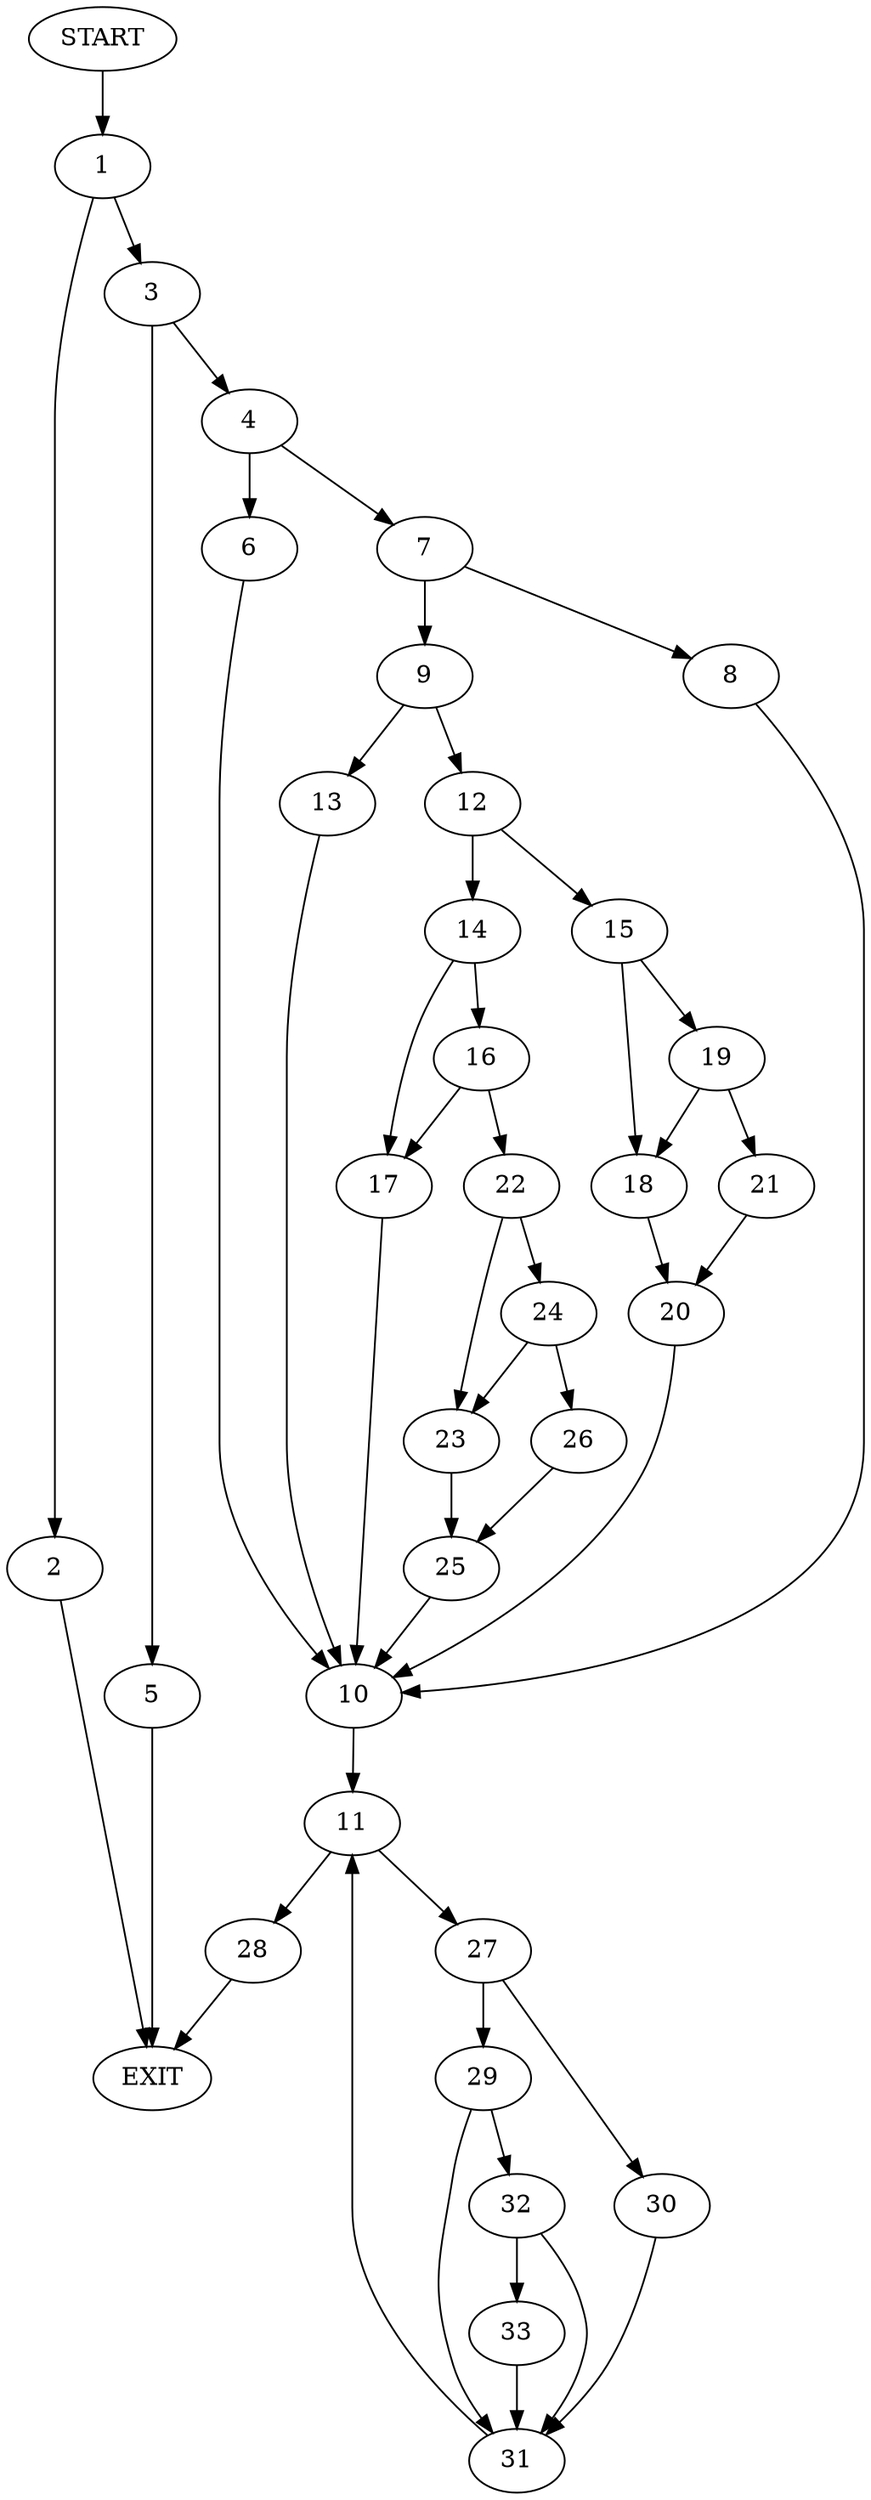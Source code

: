 digraph {
0 [label="START"]
34 [label="EXIT"]
0 -> 1
1 -> 2
1 -> 3
2 -> 34
3 -> 4
3 -> 5
5 -> 34
4 -> 6
4 -> 7
7 -> 8
7 -> 9
6 -> 10
10 -> 11
9 -> 12
9 -> 13
8 -> 10
12 -> 14
12 -> 15
13 -> 10
14 -> 16
14 -> 17
15 -> 18
15 -> 19
18 -> 20
19 -> 18
19 -> 21
21 -> 20
20 -> 10
17 -> 10
16 -> 17
16 -> 22
22 -> 23
22 -> 24
23 -> 25
24 -> 23
24 -> 26
26 -> 25
25 -> 10
11 -> 27
11 -> 28
27 -> 29
27 -> 30
28 -> 34
30 -> 31
29 -> 31
29 -> 32
31 -> 11
32 -> 31
32 -> 33
33 -> 31
}
